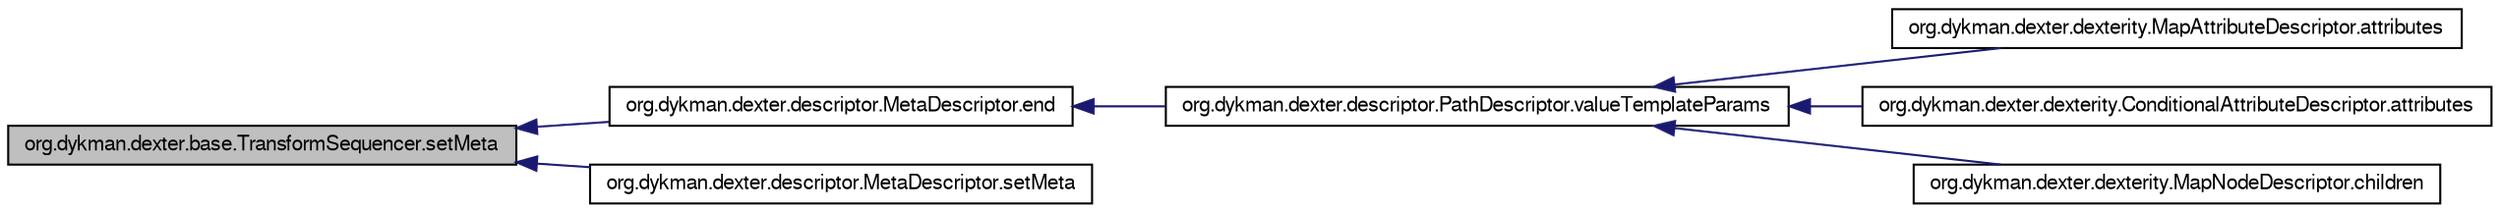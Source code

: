 digraph G
{
  bgcolor="transparent";
  edge [fontname="FreeSans",fontsize=10,labelfontname="FreeSans",labelfontsize=10];
  node [fontname="FreeSans",fontsize=10,shape=record];
  rankdir=LR;
  Node1 [label="org.dykman.dexter.base.TransformSequencer.setMeta",height=0.2,width=0.4,color="black", fillcolor="grey75", style="filled" fontcolor="black"];
  Node1 -> Node2 [dir=back,color="midnightblue",fontsize=10,style="solid",fontname="FreeSans"];
  Node2 [label="org.dykman.dexter.descriptor.MetaDescriptor.end",height=0.2,width=0.4,color="black",URL="$classorg_1_1dykman_1_1dexter_1_1descriptor_1_1MetaDescriptor.html#ea71595373377e3d820f40761c50ceb5"];
  Node2 -> Node3 [dir=back,color="midnightblue",fontsize=10,style="solid",fontname="FreeSans"];
  Node3 [label="org.dykman.dexter.descriptor.PathDescriptor.valueTemplateParams",height=0.2,width=0.4,color="black",URL="$classorg_1_1dykman_1_1dexter_1_1descriptor_1_1PathDescriptor.html#5982eaa108e9b627e3080b32cca015e2"];
  Node3 -> Node4 [dir=back,color="midnightblue",fontsize=10,style="solid",fontname="FreeSans"];
  Node4 [label="org.dykman.dexter.dexterity.MapAttributeDescriptor.attributes",height=0.2,width=0.4,color="black",URL="$classorg_1_1dykman_1_1dexter_1_1dexterity_1_1MapAttributeDescriptor.html#78b52de049d62a19bdd822bf151ffd45"];
  Node3 -> Node5 [dir=back,color="midnightblue",fontsize=10,style="solid",fontname="FreeSans"];
  Node5 [label="org.dykman.dexter.dexterity.ConditionalAttributeDescriptor.attributes",height=0.2,width=0.4,color="black",URL="$classorg_1_1dykman_1_1dexter_1_1dexterity_1_1ConditionalAttributeDescriptor.html#66f384922f77129480dcf0bead2fd19c"];
  Node3 -> Node6 [dir=back,color="midnightblue",fontsize=10,style="solid",fontname="FreeSans"];
  Node6 [label="org.dykman.dexter.dexterity.MapNodeDescriptor.children",height=0.2,width=0.4,color="black",URL="$classorg_1_1dykman_1_1dexter_1_1dexterity_1_1MapNodeDescriptor.html#a207042f52e66a78f4453777ff077c15"];
  Node1 -> Node7 [dir=back,color="midnightblue",fontsize=10,style="solid",fontname="FreeSans"];
  Node7 [label="org.dykman.dexter.descriptor.MetaDescriptor.setMeta",height=0.2,width=0.4,color="black",URL="$classorg_1_1dykman_1_1dexter_1_1descriptor_1_1MetaDescriptor.html#53485aad9ccb13a1d6398069b802b6c2"];
}
